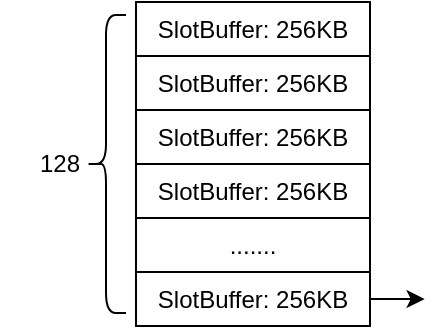 <mxfile version="20.2.3" type="github">
  <diagram id="-tvNhFlNC7BwzJ4lHVjw" name="第 1 页">
    <mxGraphModel dx="783" dy="414" grid="0" gridSize="10" guides="1" tooltips="1" connect="1" arrows="1" fold="1" page="1" pageScale="1" pageWidth="827" pageHeight="1169" math="0" shadow="0">
      <root>
        <mxCell id="0" />
        <mxCell id="1" parent="0" />
        <mxCell id="Ur4AeyVfiQ6JuB7hjZdn-18" value="" style="shape=table;html=1;whiteSpace=wrap;startSize=0;container=1;collapsible=0;childLayout=tableLayout;" vertex="1" parent="1">
          <mxGeometry x="107" y="248" width="117" height="162.06" as="geometry" />
        </mxCell>
        <mxCell id="Ur4AeyVfiQ6JuB7hjZdn-19" value="" style="shape=tableRow;horizontal=0;startSize=0;swimlaneHead=0;swimlaneBody=0;top=0;left=0;bottom=0;right=0;collapsible=0;dropTarget=0;fillColor=none;points=[[0,0.5],[1,0.5]];portConstraint=eastwest;" vertex="1" parent="Ur4AeyVfiQ6JuB7hjZdn-18">
          <mxGeometry width="117" height="27" as="geometry" />
        </mxCell>
        <mxCell id="Ur4AeyVfiQ6JuB7hjZdn-20" value="SlotBuffer: 256KB" style="shape=partialRectangle;html=1;whiteSpace=wrap;connectable=0;fillColor=none;top=0;left=0;bottom=0;right=0;overflow=hidden;" vertex="1" parent="Ur4AeyVfiQ6JuB7hjZdn-19">
          <mxGeometry width="117" height="27" as="geometry">
            <mxRectangle width="117" height="27" as="alternateBounds" />
          </mxGeometry>
        </mxCell>
        <mxCell id="Ur4AeyVfiQ6JuB7hjZdn-33" style="shape=tableRow;horizontal=0;startSize=0;swimlaneHead=0;swimlaneBody=0;top=0;left=0;bottom=0;right=0;collapsible=0;dropTarget=0;fillColor=none;points=[[0,0.5],[1,0.5]];portConstraint=eastwest;" vertex="1" parent="Ur4AeyVfiQ6JuB7hjZdn-18">
          <mxGeometry y="27" width="117" height="27" as="geometry" />
        </mxCell>
        <mxCell id="Ur4AeyVfiQ6JuB7hjZdn-34" value="SlotBuffer: 256KB" style="shape=partialRectangle;html=1;whiteSpace=wrap;connectable=0;fillColor=none;top=0;left=0;bottom=0;right=0;overflow=hidden;" vertex="1" parent="Ur4AeyVfiQ6JuB7hjZdn-33">
          <mxGeometry width="117" height="27" as="geometry">
            <mxRectangle width="117" height="27" as="alternateBounds" />
          </mxGeometry>
        </mxCell>
        <mxCell id="Ur4AeyVfiQ6JuB7hjZdn-31" style="shape=tableRow;horizontal=0;startSize=0;swimlaneHead=0;swimlaneBody=0;top=0;left=0;bottom=0;right=0;collapsible=0;dropTarget=0;fillColor=none;points=[[0,0.5],[1,0.5]];portConstraint=eastwest;" vertex="1" parent="Ur4AeyVfiQ6JuB7hjZdn-18">
          <mxGeometry y="54" width="117" height="27" as="geometry" />
        </mxCell>
        <mxCell id="Ur4AeyVfiQ6JuB7hjZdn-32" value="SlotBuffer: 256KB" style="shape=partialRectangle;html=1;whiteSpace=wrap;connectable=0;fillColor=none;top=0;left=0;bottom=0;right=0;overflow=hidden;" vertex="1" parent="Ur4AeyVfiQ6JuB7hjZdn-31">
          <mxGeometry width="117" height="27" as="geometry">
            <mxRectangle width="117" height="27" as="alternateBounds" />
          </mxGeometry>
        </mxCell>
        <mxCell id="Ur4AeyVfiQ6JuB7hjZdn-42" style="shape=tableRow;horizontal=0;startSize=0;swimlaneHead=0;swimlaneBody=0;top=0;left=0;bottom=0;right=0;collapsible=0;dropTarget=0;fillColor=none;points=[[0,0.5],[1,0.5]];portConstraint=eastwest;" vertex="1" parent="Ur4AeyVfiQ6JuB7hjZdn-18">
          <mxGeometry y="81" width="117" height="27" as="geometry" />
        </mxCell>
        <mxCell id="Ur4AeyVfiQ6JuB7hjZdn-43" value="SlotBuffer: 256KB" style="shape=partialRectangle;html=1;whiteSpace=wrap;connectable=0;fillColor=none;top=0;left=0;bottom=0;right=0;overflow=hidden;" vertex="1" parent="Ur4AeyVfiQ6JuB7hjZdn-42">
          <mxGeometry width="117" height="27" as="geometry">
            <mxRectangle width="117" height="27" as="alternateBounds" />
          </mxGeometry>
        </mxCell>
        <mxCell id="Ur4AeyVfiQ6JuB7hjZdn-44" style="shape=tableRow;horizontal=0;startSize=0;swimlaneHead=0;swimlaneBody=0;top=0;left=0;bottom=0;right=0;collapsible=0;dropTarget=0;fillColor=none;points=[[0,0.5],[1,0.5]];portConstraint=eastwest;" vertex="1" parent="Ur4AeyVfiQ6JuB7hjZdn-18">
          <mxGeometry y="108" width="117" height="27" as="geometry" />
        </mxCell>
        <mxCell id="Ur4AeyVfiQ6JuB7hjZdn-45" value="......." style="shape=partialRectangle;html=1;whiteSpace=wrap;connectable=0;fillColor=none;top=0;left=0;bottom=0;right=0;overflow=hidden;" vertex="1" parent="Ur4AeyVfiQ6JuB7hjZdn-44">
          <mxGeometry width="117" height="27" as="geometry">
            <mxRectangle width="117" height="27" as="alternateBounds" />
          </mxGeometry>
        </mxCell>
        <mxCell id="Ur4AeyVfiQ6JuB7hjZdn-46" style="shape=tableRow;horizontal=0;startSize=0;swimlaneHead=0;swimlaneBody=0;top=0;left=0;bottom=0;right=0;collapsible=0;dropTarget=0;fillColor=none;points=[[0,0.5],[1,0.5]];portConstraint=eastwest;" vertex="1" parent="Ur4AeyVfiQ6JuB7hjZdn-18">
          <mxGeometry y="135" width="117" height="27" as="geometry" />
        </mxCell>
        <mxCell id="Ur4AeyVfiQ6JuB7hjZdn-47" value="SlotBuffer: 256KB" style="shape=partialRectangle;html=1;whiteSpace=wrap;connectable=0;fillColor=none;top=0;left=0;bottom=0;right=0;overflow=hidden;" vertex="1" parent="Ur4AeyVfiQ6JuB7hjZdn-46">
          <mxGeometry width="117" height="27" as="geometry">
            <mxRectangle width="117" height="27" as="alternateBounds" />
          </mxGeometry>
        </mxCell>
        <mxCell id="Ur4AeyVfiQ6JuB7hjZdn-48" value="" style="shape=curlyBracket;whiteSpace=wrap;html=1;rounded=1;" vertex="1" parent="1">
          <mxGeometry x="82" y="254.53" width="20" height="149" as="geometry" />
        </mxCell>
        <mxCell id="Ur4AeyVfiQ6JuB7hjZdn-49" value="128" style="text;html=1;strokeColor=none;fillColor=none;align=center;verticalAlign=middle;whiteSpace=wrap;rounded=0;" vertex="1" parent="1">
          <mxGeometry x="39" y="314.03" width="60" height="30" as="geometry" />
        </mxCell>
        <mxCell id="Ur4AeyVfiQ6JuB7hjZdn-50" style="edgeStyle=orthogonalEdgeStyle;rounded=0;orthogonalLoop=1;jettySize=auto;html=1;" edge="1" parent="1" source="Ur4AeyVfiQ6JuB7hjZdn-46">
          <mxGeometry relative="1" as="geometry">
            <mxPoint x="251.318" y="396.5" as="targetPoint" />
          </mxGeometry>
        </mxCell>
      </root>
    </mxGraphModel>
  </diagram>
</mxfile>
